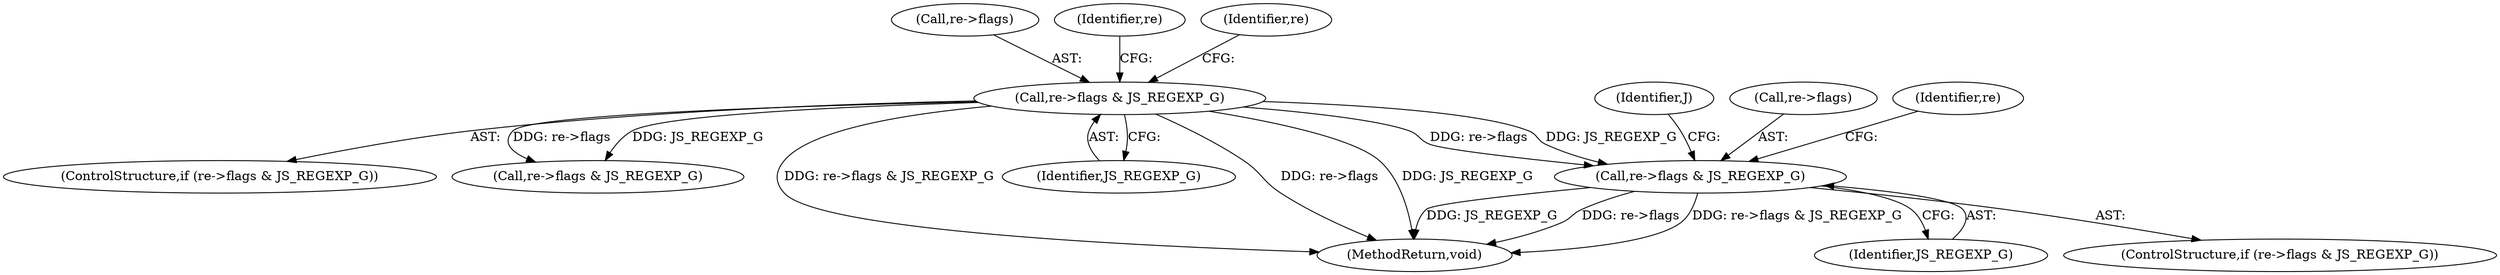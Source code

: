 digraph "0_mujs_00d4606c3baf813b7b1c176823b2729bf51002a2_0@pointer" {
"1000252" [label="(Call,re->flags & JS_REGEXP_G)"];
"1000112" [label="(Call,re->flags & JS_REGEXP_G)"];
"1000264" [label="(MethodReturn,void)"];
"1000251" [label="(ControlStructure,if (re->flags & JS_REGEXP_G))"];
"1000116" [label="(Identifier,JS_REGEXP_G)"];
"1000252" [label="(Call,re->flags & JS_REGEXP_G)"];
"1000263" [label="(Identifier,J)"];
"1000112" [label="(Call,re->flags & JS_REGEXP_G)"];
"1000111" [label="(ControlStructure,if (re->flags & JS_REGEXP_G))"];
"1000256" [label="(Identifier,JS_REGEXP_G)"];
"1000253" [label="(Call,re->flags)"];
"1000113" [label="(Call,re->flags)"];
"1000259" [label="(Identifier,re)"];
"1000153" [label="(Identifier,re)"];
"1000228" [label="(Call,re->flags & JS_REGEXP_G)"];
"1000121" [label="(Identifier,re)"];
"1000252" -> "1000251"  [label="AST: "];
"1000252" -> "1000256"  [label="CFG: "];
"1000253" -> "1000252"  [label="AST: "];
"1000256" -> "1000252"  [label="AST: "];
"1000259" -> "1000252"  [label="CFG: "];
"1000263" -> "1000252"  [label="CFG: "];
"1000252" -> "1000264"  [label="DDG: re->flags"];
"1000252" -> "1000264"  [label="DDG: re->flags & JS_REGEXP_G"];
"1000252" -> "1000264"  [label="DDG: JS_REGEXP_G"];
"1000112" -> "1000252"  [label="DDG: re->flags"];
"1000112" -> "1000252"  [label="DDG: JS_REGEXP_G"];
"1000112" -> "1000111"  [label="AST: "];
"1000112" -> "1000116"  [label="CFG: "];
"1000113" -> "1000112"  [label="AST: "];
"1000116" -> "1000112"  [label="AST: "];
"1000121" -> "1000112"  [label="CFG: "];
"1000153" -> "1000112"  [label="CFG: "];
"1000112" -> "1000264"  [label="DDG: re->flags & JS_REGEXP_G"];
"1000112" -> "1000264"  [label="DDG: re->flags"];
"1000112" -> "1000264"  [label="DDG: JS_REGEXP_G"];
"1000112" -> "1000228"  [label="DDG: re->flags"];
"1000112" -> "1000228"  [label="DDG: JS_REGEXP_G"];
}
